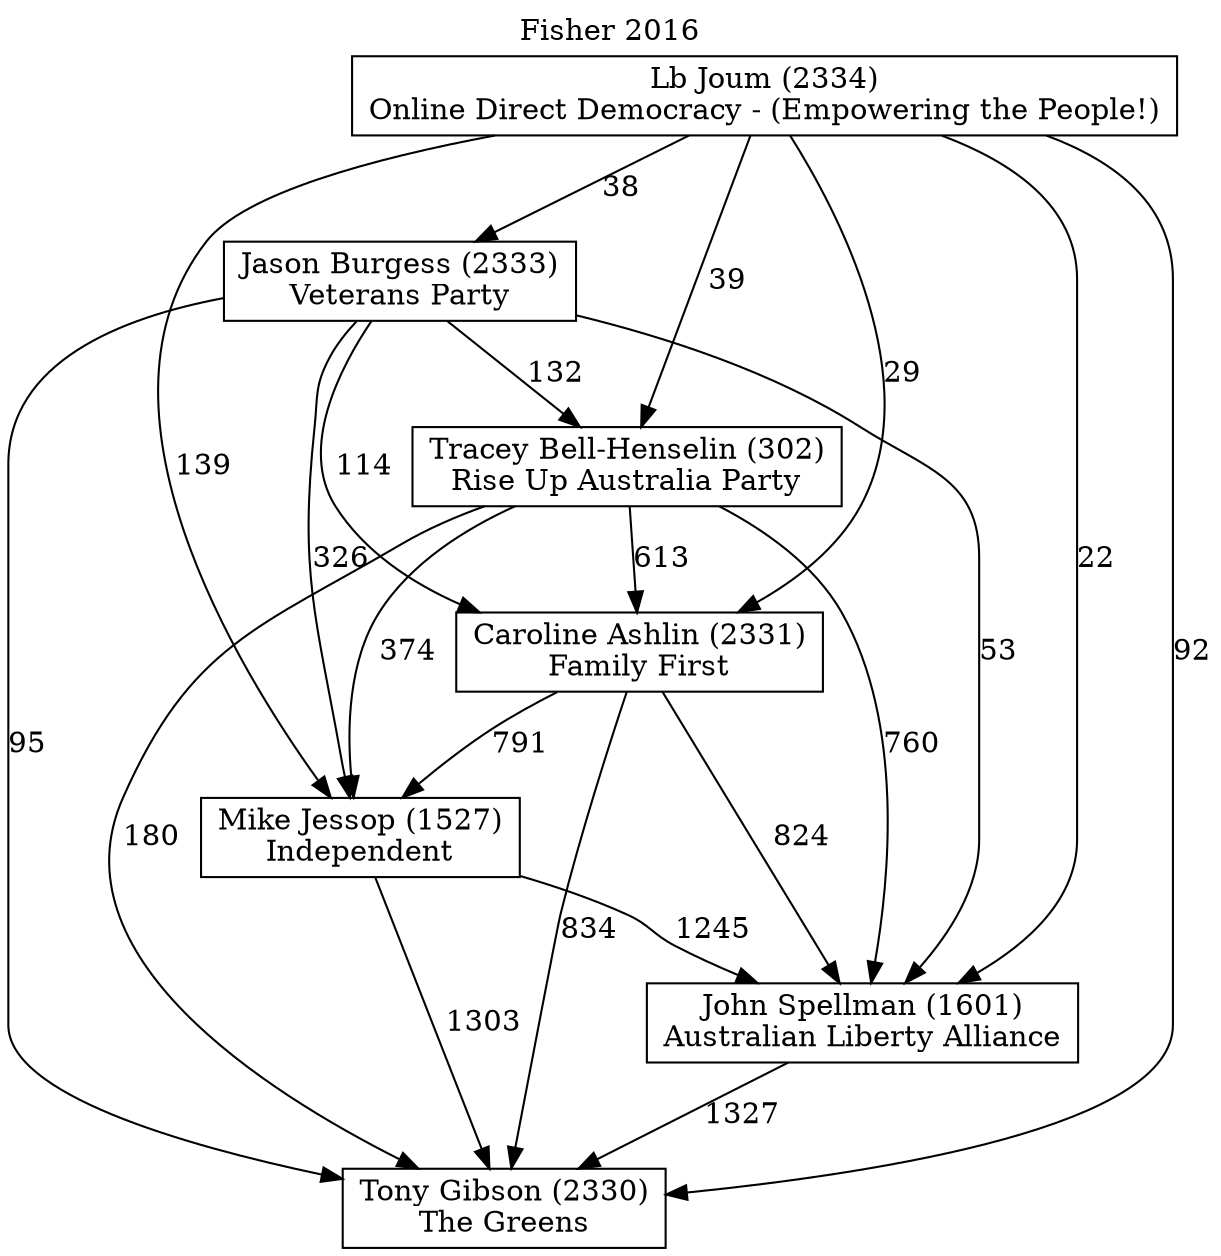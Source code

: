 // House preference flow
digraph "Tony Gibson (2330)_Fisher_2016" {
	graph [label="Fisher 2016" labelloc=t mclimit=10]
	node [shape=box]
	"Mike Jessop (1527)" [label="Mike Jessop (1527)
Independent"]
	"Jason Burgess (2333)" [label="Jason Burgess (2333)
Veterans Party"]
	"Tony Gibson (2330)" [label="Tony Gibson (2330)
The Greens"]
	"Tracey Bell-Henselin (302)" [label="Tracey Bell-Henselin (302)
Rise Up Australia Party"]
	"Lb Joum (2334)" [label="Lb Joum (2334)
Online Direct Democracy - (Empowering the People!)"]
	"John Spellman (1601)" [label="John Spellman (1601)
Australian Liberty Alliance"]
	"Caroline Ashlin (2331)" [label="Caroline Ashlin (2331)
Family First"]
	"John Spellman (1601)" -> "Tony Gibson (2330)" [label=1327]
	"Caroline Ashlin (2331)" -> "Tony Gibson (2330)" [label=834]
	"Tracey Bell-Henselin (302)" -> "John Spellman (1601)" [label=760]
	"Tracey Bell-Henselin (302)" -> "Caroline Ashlin (2331)" [label=613]
	"Tracey Bell-Henselin (302)" -> "Mike Jessop (1527)" [label=374]
	"Jason Burgess (2333)" -> "Tracey Bell-Henselin (302)" [label=132]
	"Tracey Bell-Henselin (302)" -> "Tony Gibson (2330)" [label=180]
	"Caroline Ashlin (2331)" -> "John Spellman (1601)" [label=824]
	"Mike Jessop (1527)" -> "Tony Gibson (2330)" [label=1303]
	"Jason Burgess (2333)" -> "Caroline Ashlin (2331)" [label=114]
	"Caroline Ashlin (2331)" -> "Mike Jessop (1527)" [label=791]
	"Lb Joum (2334)" -> "Caroline Ashlin (2331)" [label=29]
	"Lb Joum (2334)" -> "Mike Jessop (1527)" [label=139]
	"Mike Jessop (1527)" -> "John Spellman (1601)" [label=1245]
	"Jason Burgess (2333)" -> "John Spellman (1601)" [label=53]
	"Lb Joum (2334)" -> "Jason Burgess (2333)" [label=38]
	"Lb Joum (2334)" -> "Tony Gibson (2330)" [label=92]
	"Jason Burgess (2333)" -> "Tony Gibson (2330)" [label=95]
	"Jason Burgess (2333)" -> "Mike Jessop (1527)" [label=326]
	"Lb Joum (2334)" -> "John Spellman (1601)" [label=22]
	"Lb Joum (2334)" -> "Tracey Bell-Henselin (302)" [label=39]
}
